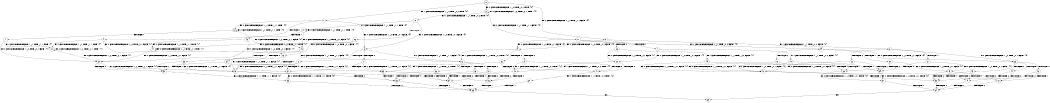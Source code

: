 digraph BCG {
size = "7, 10.5";
center = TRUE;
node [shape = circle];
0 [peripheries = 2];
0 -> 1 [label = "EX !1 !ATOMIC_EXCH_BRANCH (1, +1, TRUE, +0, 2, TRUE) !{0}"];
0 -> 2 [label = "EX !2 !ATOMIC_EXCH_BRANCH (1, +1, TRUE, +1, 1, FALSE) !{0}"];
0 -> 3 [label = "EX !0 !ATOMIC_EXCH_BRANCH (1, +0, TRUE, +0, 1, TRUE) !{0}"];
1 -> 4 [label = "TERMINATE !1"];
1 -> 5 [label = "EX !2 !ATOMIC_EXCH_BRANCH (1, +1, TRUE, +1, 1, TRUE) !{0}"];
1 -> 6 [label = "EX !0 !ATOMIC_EXCH_BRANCH (1, +0, TRUE, +0, 1, FALSE) !{0}"];
2 -> 7 [label = "TERMINATE !2"];
2 -> 8 [label = "EX !1 !ATOMIC_EXCH_BRANCH (1, +1, TRUE, +0, 2, FALSE) !{0}"];
2 -> 9 [label = "EX !0 !ATOMIC_EXCH_BRANCH (1, +0, TRUE, +0, 1, FALSE) !{0}"];
3 -> 10 [label = "EX !1 !ATOMIC_EXCH_BRANCH (1, +1, TRUE, +0, 2, TRUE) !{0}"];
3 -> 11 [label = "EX !2 !ATOMIC_EXCH_BRANCH (1, +1, TRUE, +1, 1, FALSE) !{0}"];
3 -> 3 [label = "EX !0 !ATOMIC_EXCH_BRANCH (1, +0, TRUE, +0, 1, TRUE) !{0}"];
4 -> 12 [label = "EX !2 !ATOMIC_EXCH_BRANCH (1, +1, TRUE, +1, 1, TRUE) !{1}"];
4 -> 13 [label = "EX !0 !ATOMIC_EXCH_BRANCH (1, +0, TRUE, +0, 1, FALSE) !{1}"];
5 -> 14 [label = "TERMINATE !1"];
5 -> 15 [label = "EX !0 !ATOMIC_EXCH_BRANCH (1, +0, TRUE, +0, 1, FALSE) !{0}"];
5 -> 5 [label = "EX !2 !ATOMIC_EXCH_BRANCH (1, +1, TRUE, +1, 1, TRUE) !{0}"];
6 -> 16 [label = "TERMINATE !1"];
6 -> 17 [label = "TERMINATE !0"];
6 -> 18 [label = "EX !2 !ATOMIC_EXCH_BRANCH (1, +1, TRUE, +1, 1, FALSE) !{0}"];
7 -> 19 [label = "EX !1 !ATOMIC_EXCH_BRANCH (1, +1, TRUE, +0, 2, FALSE) !{1}"];
7 -> 20 [label = "EX !0 !ATOMIC_EXCH_BRANCH (1, +0, TRUE, +0, 1, FALSE) !{1}"];
8 -> 21 [label = "TERMINATE !1"];
8 -> 22 [label = "TERMINATE !2"];
8 -> 23 [label = "EX !0 !ATOMIC_EXCH_BRANCH (1, +0, TRUE, +0, 1, FALSE) !{0}"];
9 -> 24 [label = "TERMINATE !2"];
9 -> 25 [label = "TERMINATE !0"];
9 -> 18 [label = "EX !1 !ATOMIC_EXCH_BRANCH (1, +1, TRUE, +0, 2, TRUE) !{0}"];
10 -> 26 [label = "TERMINATE !1"];
10 -> 27 [label = "EX !2 !ATOMIC_EXCH_BRANCH (1, +1, TRUE, +1, 1, TRUE) !{0}"];
10 -> 6 [label = "EX !0 !ATOMIC_EXCH_BRANCH (1, +0, TRUE, +0, 1, FALSE) !{0}"];
11 -> 28 [label = "TERMINATE !2"];
11 -> 29 [label = "EX !1 !ATOMIC_EXCH_BRANCH (1, +1, TRUE, +0, 2, FALSE) !{0}"];
11 -> 9 [label = "EX !0 !ATOMIC_EXCH_BRANCH (1, +0, TRUE, +0, 1, FALSE) !{0}"];
12 -> 30 [label = "EX !0 !ATOMIC_EXCH_BRANCH (1, +0, TRUE, +0, 1, FALSE) !{1}"];
12 -> 12 [label = "EX !2 !ATOMIC_EXCH_BRANCH (1, +1, TRUE, +1, 1, TRUE) !{1}"];
13 -> 31 [label = "TERMINATE !0"];
13 -> 32 [label = "EX !2 !ATOMIC_EXCH_BRANCH (1, +1, TRUE, +1, 1, FALSE) !{1}"];
14 -> 12 [label = "EX !2 !ATOMIC_EXCH_BRANCH (1, +1, TRUE, +1, 1, TRUE) !{1}"];
14 -> 30 [label = "EX !0 !ATOMIC_EXCH_BRANCH (1, +0, TRUE, +0, 1, FALSE) !{1}"];
15 -> 33 [label = "TERMINATE !1"];
15 -> 34 [label = "TERMINATE !0"];
15 -> 18 [label = "EX !2 !ATOMIC_EXCH_BRANCH (1, +1, TRUE, +1, 1, FALSE) !{0}"];
16 -> 31 [label = "TERMINATE !0"];
16 -> 32 [label = "EX !2 !ATOMIC_EXCH_BRANCH (1, +1, TRUE, +1, 1, FALSE) !{1}"];
17 -> 31 [label = "TERMINATE !1"];
17 -> 35 [label = "EX !2 !ATOMIC_EXCH_BRANCH (1, +1, TRUE, +1, 1, FALSE) !{1}"];
18 -> 36 [label = "TERMINATE !1"];
18 -> 37 [label = "TERMINATE !2"];
18 -> 38 [label = "TERMINATE !0"];
19 -> 39 [label = "TERMINATE !1"];
19 -> 40 [label = "EX !0 !ATOMIC_EXCH_BRANCH (1, +0, TRUE, +0, 1, FALSE) !{1}"];
20 -> 41 [label = "TERMINATE !0"];
20 -> 42 [label = "EX !1 !ATOMIC_EXCH_BRANCH (1, +1, TRUE, +0, 2, TRUE) !{1}"];
21 -> 39 [label = "TERMINATE !2"];
21 -> 43 [label = "EX !0 !ATOMIC_EXCH_BRANCH (1, +0, TRUE, +0, 1, FALSE) !{1}"];
22 -> 39 [label = "TERMINATE !1"];
22 -> 40 [label = "EX !0 !ATOMIC_EXCH_BRANCH (1, +0, TRUE, +0, 1, FALSE) !{1}"];
23 -> 44 [label = "TERMINATE !1"];
23 -> 45 [label = "TERMINATE !2"];
23 -> 46 [label = "TERMINATE !0"];
24 -> 41 [label = "TERMINATE !0"];
24 -> 42 [label = "EX !1 !ATOMIC_EXCH_BRANCH (1, +1, TRUE, +0, 2, TRUE) !{1}"];
25 -> 41 [label = "TERMINATE !2"];
25 -> 35 [label = "EX !1 !ATOMIC_EXCH_BRANCH (1, +1, TRUE, +0, 2, TRUE) !{1}"];
26 -> 13 [label = "EX !0 !ATOMIC_EXCH_BRANCH (1, +0, TRUE, +0, 1, FALSE) !{1}"];
26 -> 47 [label = "EX !2 !ATOMIC_EXCH_BRANCH (1, +1, TRUE, +1, 1, TRUE) !{1}"];
27 -> 48 [label = "TERMINATE !1"];
27 -> 27 [label = "EX !2 !ATOMIC_EXCH_BRANCH (1, +1, TRUE, +1, 1, TRUE) !{0}"];
27 -> 15 [label = "EX !0 !ATOMIC_EXCH_BRANCH (1, +0, TRUE, +0, 1, FALSE) !{0}"];
28 -> 20 [label = "EX !0 !ATOMIC_EXCH_BRANCH (1, +0, TRUE, +0, 1, FALSE) !{1}"];
28 -> 49 [label = "EX !1 !ATOMIC_EXCH_BRANCH (1, +1, TRUE, +0, 2, FALSE) !{1}"];
29 -> 50 [label = "TERMINATE !1"];
29 -> 51 [label = "TERMINATE !2"];
29 -> 23 [label = "EX !0 !ATOMIC_EXCH_BRANCH (1, +0, TRUE, +0, 1, FALSE) !{0}"];
30 -> 52 [label = "TERMINATE !0"];
30 -> 32 [label = "EX !2 !ATOMIC_EXCH_BRANCH (1, +1, TRUE, +1, 1, FALSE) !{1}"];
31 -> 53 [label = "EX !2 !ATOMIC_EXCH_BRANCH (1, +1, TRUE, +1, 1, FALSE) !{2}"];
32 -> 54 [label = "TERMINATE !2"];
32 -> 55 [label = "TERMINATE !0"];
33 -> 32 [label = "EX !2 !ATOMIC_EXCH_BRANCH (1, +1, TRUE, +1, 1, FALSE) !{1}"];
33 -> 52 [label = "TERMINATE !0"];
34 -> 35 [label = "EX !2 !ATOMIC_EXCH_BRANCH (1, +1, TRUE, +1, 1, FALSE) !{1}"];
34 -> 52 [label = "TERMINATE !1"];
35 -> 55 [label = "TERMINATE !1"];
35 -> 56 [label = "TERMINATE !2"];
36 -> 54 [label = "TERMINATE !2"];
36 -> 55 [label = "TERMINATE !0"];
37 -> 54 [label = "TERMINATE !1"];
37 -> 56 [label = "TERMINATE !0"];
38 -> 55 [label = "TERMINATE !1"];
38 -> 56 [label = "TERMINATE !2"];
39 -> 57 [label = "EX !0 !ATOMIC_EXCH_BRANCH (1, +0, TRUE, +0, 1, FALSE) !{2}"];
40 -> 58 [label = "TERMINATE !1"];
40 -> 59 [label = "TERMINATE !0"];
41 -> 60 [label = "EX !1 !ATOMIC_EXCH_BRANCH (1, +1, TRUE, +0, 2, TRUE) !{2}"];
42 -> 54 [label = "TERMINATE !1"];
42 -> 56 [label = "TERMINATE !0"];
43 -> 58 [label = "TERMINATE !2"];
43 -> 61 [label = "TERMINATE !0"];
44 -> 58 [label = "TERMINATE !2"];
44 -> 61 [label = "TERMINATE !0"];
45 -> 58 [label = "TERMINATE !1"];
45 -> 59 [label = "TERMINATE !0"];
46 -> 61 [label = "TERMINATE !1"];
46 -> 59 [label = "TERMINATE !2"];
47 -> 47 [label = "EX !2 !ATOMIC_EXCH_BRANCH (1, +1, TRUE, +1, 1, TRUE) !{1}"];
47 -> 30 [label = "EX !0 !ATOMIC_EXCH_BRANCH (1, +0, TRUE, +0, 1, FALSE) !{1}"];
48 -> 47 [label = "EX !2 !ATOMIC_EXCH_BRANCH (1, +1, TRUE, +1, 1, TRUE) !{1}"];
48 -> 30 [label = "EX !0 !ATOMIC_EXCH_BRANCH (1, +0, TRUE, +0, 1, FALSE) !{1}"];
49 -> 62 [label = "TERMINATE !1"];
49 -> 40 [label = "EX !0 !ATOMIC_EXCH_BRANCH (1, +0, TRUE, +0, 1, FALSE) !{1}"];
50 -> 43 [label = "EX !0 !ATOMIC_EXCH_BRANCH (1, +0, TRUE, +0, 1, FALSE) !{1}"];
50 -> 62 [label = "TERMINATE !2"];
51 -> 40 [label = "EX !0 !ATOMIC_EXCH_BRANCH (1, +0, TRUE, +0, 1, FALSE) !{1}"];
51 -> 62 [label = "TERMINATE !1"];
52 -> 53 [label = "EX !2 !ATOMIC_EXCH_BRANCH (1, +1, TRUE, +1, 1, FALSE) !{2}"];
53 -> 63 [label = "TERMINATE !2"];
54 -> 63 [label = "TERMINATE !0"];
55 -> 63 [label = "TERMINATE !2"];
56 -> 63 [label = "TERMINATE !1"];
57 -> 64 [label = "TERMINATE !0"];
58 -> 64 [label = "TERMINATE !0"];
59 -> 64 [label = "TERMINATE !1"];
60 -> 63 [label = "TERMINATE !1"];
61 -> 64 [label = "TERMINATE !2"];
62 -> 57 [label = "EX !0 !ATOMIC_EXCH_BRANCH (1, +0, TRUE, +0, 1, FALSE) !{2}"];
63 -> 65 [label = "exit"];
64 -> 65 [label = "exit"];
}
